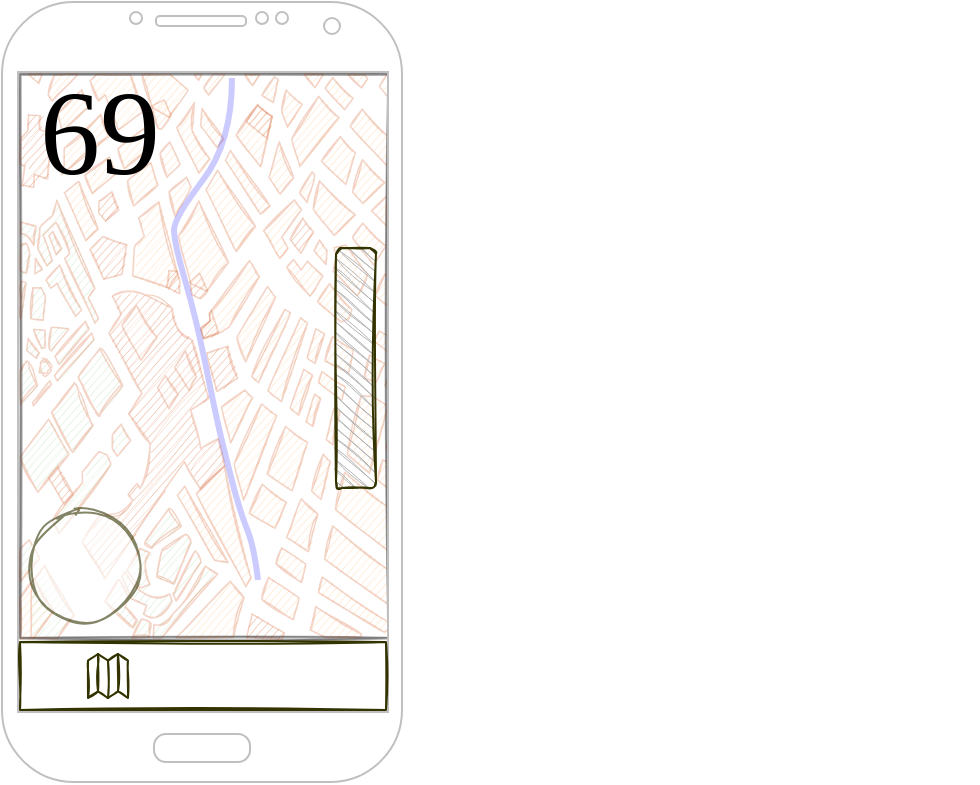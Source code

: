 <mxfile version="20.4.2" type="github">
  <diagram id="QHVrxJFRXrvULvgmnxff" name="Страница 1">
    <mxGraphModel dx="657" dy="408" grid="1" gridSize="10" guides="1" tooltips="1" connect="1" arrows="1" fold="1" page="1" pageScale="1" pageWidth="827" pageHeight="1169" math="0" shadow="0">
      <root>
        <mxCell id="0" />
        <mxCell id="1" parent="0" />
        <mxCell id="k3diRSCtVvgtM6xp0gNi-18" value="" style="verticalLabelPosition=bottom;shadow=0;dashed=0;align=center;html=1;verticalAlign=top;strokeWidth=1;shape=mxgraph.mockup.misc.map;glass=0;labelBackgroundColor=none;labelBorderColor=none;sketch=1;strokeColor=#333300;fontSize=60;fillColor=#E6E6E6;opacity=30;" vertex="1" parent="1">
          <mxGeometry x="89" y="76" width="185" height="283" as="geometry" />
        </mxCell>
        <mxCell id="k3diRSCtVvgtM6xp0gNi-4" value="" style="verticalLabelPosition=bottom;verticalAlign=top;html=1;shadow=0;dashed=0;strokeWidth=1;shape=mxgraph.android.phone2;strokeColor=#c0c0c0;" vertex="1" parent="1">
          <mxGeometry x="80" y="40" width="200" height="390" as="geometry" />
        </mxCell>
        <mxCell id="k3diRSCtVvgtM6xp0gNi-8" value="" style="rounded=0;whiteSpace=wrap;html=1;strokeWidth=1;strokeColor=#333300;shadow=0;fillColor=none;perimeterSpacing=0;sketch=1;" vertex="1" parent="1">
          <mxGeometry x="89" y="360" width="183" height="34" as="geometry" />
        </mxCell>
        <mxCell id="k3diRSCtVvgtM6xp0gNi-9" value="69" style="text;html=1;strokeColor=none;fillColor=none;align=center;verticalAlign=middle;whiteSpace=wrap;rounded=0;shadow=0;strokeWidth=1;sketch=0;fontSize=60;labelBackgroundColor=none;labelBorderColor=none;fontFamily=Tahoma;" vertex="1" parent="1">
          <mxGeometry x="99" y="90" width="60" height="30" as="geometry" />
        </mxCell>
        <mxCell id="k3diRSCtVvgtM6xp0gNi-10" value="" style="html=1;verticalLabelPosition=bottom;align=center;labelBackgroundColor=#ffffff;verticalAlign=top;strokeWidth=1;strokeColor=#333300;shadow=0;dashed=0;shape=mxgraph.ios7.icons.map;fillColor=none;sketch=1;" vertex="1" parent="1">
          <mxGeometry x="123" y="366" width="20" height="22" as="geometry" />
        </mxCell>
        <mxCell id="k3diRSCtVvgtM6xp0gNi-11" value="" style="shape=image;html=1;verticalAlign=top;verticalLabelPosition=bottom;labelBackgroundColor=#ffffff;imageAspect=0;aspect=fixed;image=https://cdn4.iconfinder.com/data/icons/evil-icons-user-interface/64/setting-128.png;shadow=0;strokeColor=#CCCCCC;strokeWidth=1;" vertex="1" parent="1">
          <mxGeometry x="225" y="362" width="32" height="32" as="geometry" />
        </mxCell>
        <mxCell id="k3diRSCtVvgtM6xp0gNi-13" value="" style="shape=image;html=1;verticalAlign=top;verticalLabelPosition=bottom;labelBackgroundColor=#ffffff;imageAspect=0;aspect=fixed;image=https://cdn4.iconfinder.com/data/icons/essential-app-2/16/location-service-place-gps-128.png;shadow=0;labelBorderColor=none;sketch=0;strokeColor=#333300;strokeWidth=1;fontSize=60;fillColor=none;fontColor=default;imageBackground=none;imageBorder=none;" vertex="1" parent="1">
          <mxGeometry x="247" y="88" width="20" height="20" as="geometry" />
        </mxCell>
        <mxCell id="k3diRSCtVvgtM6xp0gNi-17" value="" style="rounded=1;whiteSpace=wrap;html=1;shadow=0;labelBackgroundColor=none;labelBorderColor=none;sketch=1;strokeColor=#333300;strokeWidth=1;fontSize=60;fillColor=#B3B3B3;rotation=90;glass=0;" vertex="1" parent="1">
          <mxGeometry x="197" y="213" width="120" height="20" as="geometry" />
        </mxCell>
        <mxCell id="k3diRSCtVvgtM6xp0gNi-20" value="" style="group" vertex="1" connectable="0" parent="1">
          <mxGeometry x="94" y="295" width="56" height="54" as="geometry" />
        </mxCell>
        <mxCell id="k3diRSCtVvgtM6xp0gNi-12" value="" style="ellipse;whiteSpace=wrap;html=1;aspect=fixed;shadow=0;sketch=1;strokeColor=#333300;strokeWidth=1;fillColor=default;opacity=60;" vertex="1" parent="k3diRSCtVvgtM6xp0gNi-20">
          <mxGeometry width="54" height="54" as="geometry" />
        </mxCell>
        <mxCell id="k3diRSCtVvgtM6xp0gNi-15" value="" style="shape=image;html=1;verticalAlign=top;verticalLabelPosition=bottom;labelBackgroundColor=#ffffff;imageAspect=0;aspect=fixed;image=https://cdn4.iconfinder.com/data/icons/48-bubbles/48/38.Location-Pin-128.png;shadow=0;labelBorderColor=none;sketch=1;strokeColor=#333300;strokeWidth=1;fontSize=60;fillColor=none;" vertex="1" parent="k3diRSCtVvgtM6xp0gNi-20">
          <mxGeometry x="8.8" y="8.486" width="37.029" height="37.029" as="geometry" />
        </mxCell>
        <mxCell id="k3diRSCtVvgtM6xp0gNi-21" value="" style="shape=image;html=1;verticalAlign=top;verticalLabelPosition=bottom;labelBackgroundColor=#ffffff;imageAspect=0;aspect=fixed;image=https://cdn4.iconfinder.com/data/icons/evil-icons-user-interface/64/location-128.png;shadow=0;glass=0;labelBorderColor=none;sketch=1;strokeColor=#333300;strokeWidth=1;fontFamily=Tahoma;fontSize=60;fontColor=default;fillColor=#B3B3B3;opacity=60;imageBorder=none;" vertex="1" parent="1">
          <mxGeometry x="440" y="230" width="128" height="128" as="geometry" />
        </mxCell>
        <mxCell id="k3diRSCtVvgtM6xp0gNi-22" value="" style="shape=image;html=1;verticalAlign=top;verticalLabelPosition=bottom;labelBackgroundColor=#ffffff;imageAspect=0;aspect=fixed;image=https://cdn4.iconfinder.com/data/icons/48-bubbles/48/38.Location-Pin-128.png;shadow=0;glass=0;labelBorderColor=none;sketch=1;strokeColor=#333300;strokeWidth=1;fontFamily=Tahoma;fontSize=60;fontColor=default;fillColor=#B3B3B3;opacity=60;" vertex="1" parent="1">
          <mxGeometry x="400" y="140" width="128" height="128" as="geometry" />
        </mxCell>
        <mxCell id="k3diRSCtVvgtM6xp0gNi-23" value="" style="shape=image;html=1;verticalAlign=top;verticalLabelPosition=bottom;labelBackgroundColor=#ffffff;imageAspect=0;aspect=fixed;image=https://cdn4.iconfinder.com/data/icons/thin-line-icons-for-seo-and-development-1/64/seo_place_optimization-128.png;shadow=0;glass=0;labelBorderColor=none;sketch=1;strokeColor=#333300;strokeWidth=1;fontFamily=Tahoma;fontSize=60;fontColor=default;fillColor=#B3B3B3;opacity=60;" vertex="1" parent="1">
          <mxGeometry x="330" y="140" width="30" height="30" as="geometry" />
        </mxCell>
        <mxCell id="k3diRSCtVvgtM6xp0gNi-24" value="" style="shape=image;html=1;verticalAlign=top;verticalLabelPosition=bottom;labelBackgroundColor=#ffffff;imageAspect=0;aspect=fixed;image=https://cdn4.iconfinder.com/data/icons/essentials-72/24/025_-_Location-128.png;shadow=0;glass=0;labelBorderColor=none;sketch=1;strokeColor=#333300;strokeWidth=1;fontFamily=Tahoma;fontSize=60;fontColor=default;fillColor=#B3B3B3;opacity=60;" vertex="1" parent="1">
          <mxGeometry x="131" y="230" width="28" height="28" as="geometry" />
        </mxCell>
        <mxCell id="k3diRSCtVvgtM6xp0gNi-25" value="" style="curved=1;endArrow=none;html=1;rounded=0;fontFamily=Tahoma;fontSize=60;fontColor=default;opacity=25;strokeWidth=3;endFill=0;strokeColor=#3333FF;" edge="1" parent="1">
          <mxGeometry width="50" height="50" relative="1" as="geometry">
            <mxPoint x="208" y="329" as="sourcePoint" />
            <mxPoint x="195" y="78" as="targetPoint" />
            <Array as="points">
              <mxPoint x="206" y="312" />
              <mxPoint x="199" y="295" />
              <mxPoint x="190" y="260" />
              <mxPoint x="186" y="242" />
              <mxPoint x="177" y="198" />
              <mxPoint x="166" y="160" />
              <mxPoint x="166" y="148" />
              <mxPoint x="195" y="110" />
            </Array>
          </mxGeometry>
        </mxCell>
        <mxCell id="k3diRSCtVvgtM6xp0gNi-26" value="" style="shape=image;html=1;verticalAlign=top;verticalLabelPosition=bottom;labelBackgroundColor=#ffffff;imageAspect=0;aspect=fixed;image=https://cdn4.iconfinder.com/data/icons/essential-app-2/16/location-service-place-gps-128.png;shadow=0;labelBorderColor=none;sketch=0;strokeColor=#333300;strokeWidth=1;fontSize=60;fillColor=none;fontColor=default;imageBackground=none;imageBorder=none;rotation=45;" vertex="1" parent="1">
          <mxGeometry x="200" y="331" width="15" height="15" as="geometry" />
        </mxCell>
      </root>
    </mxGraphModel>
  </diagram>
</mxfile>
